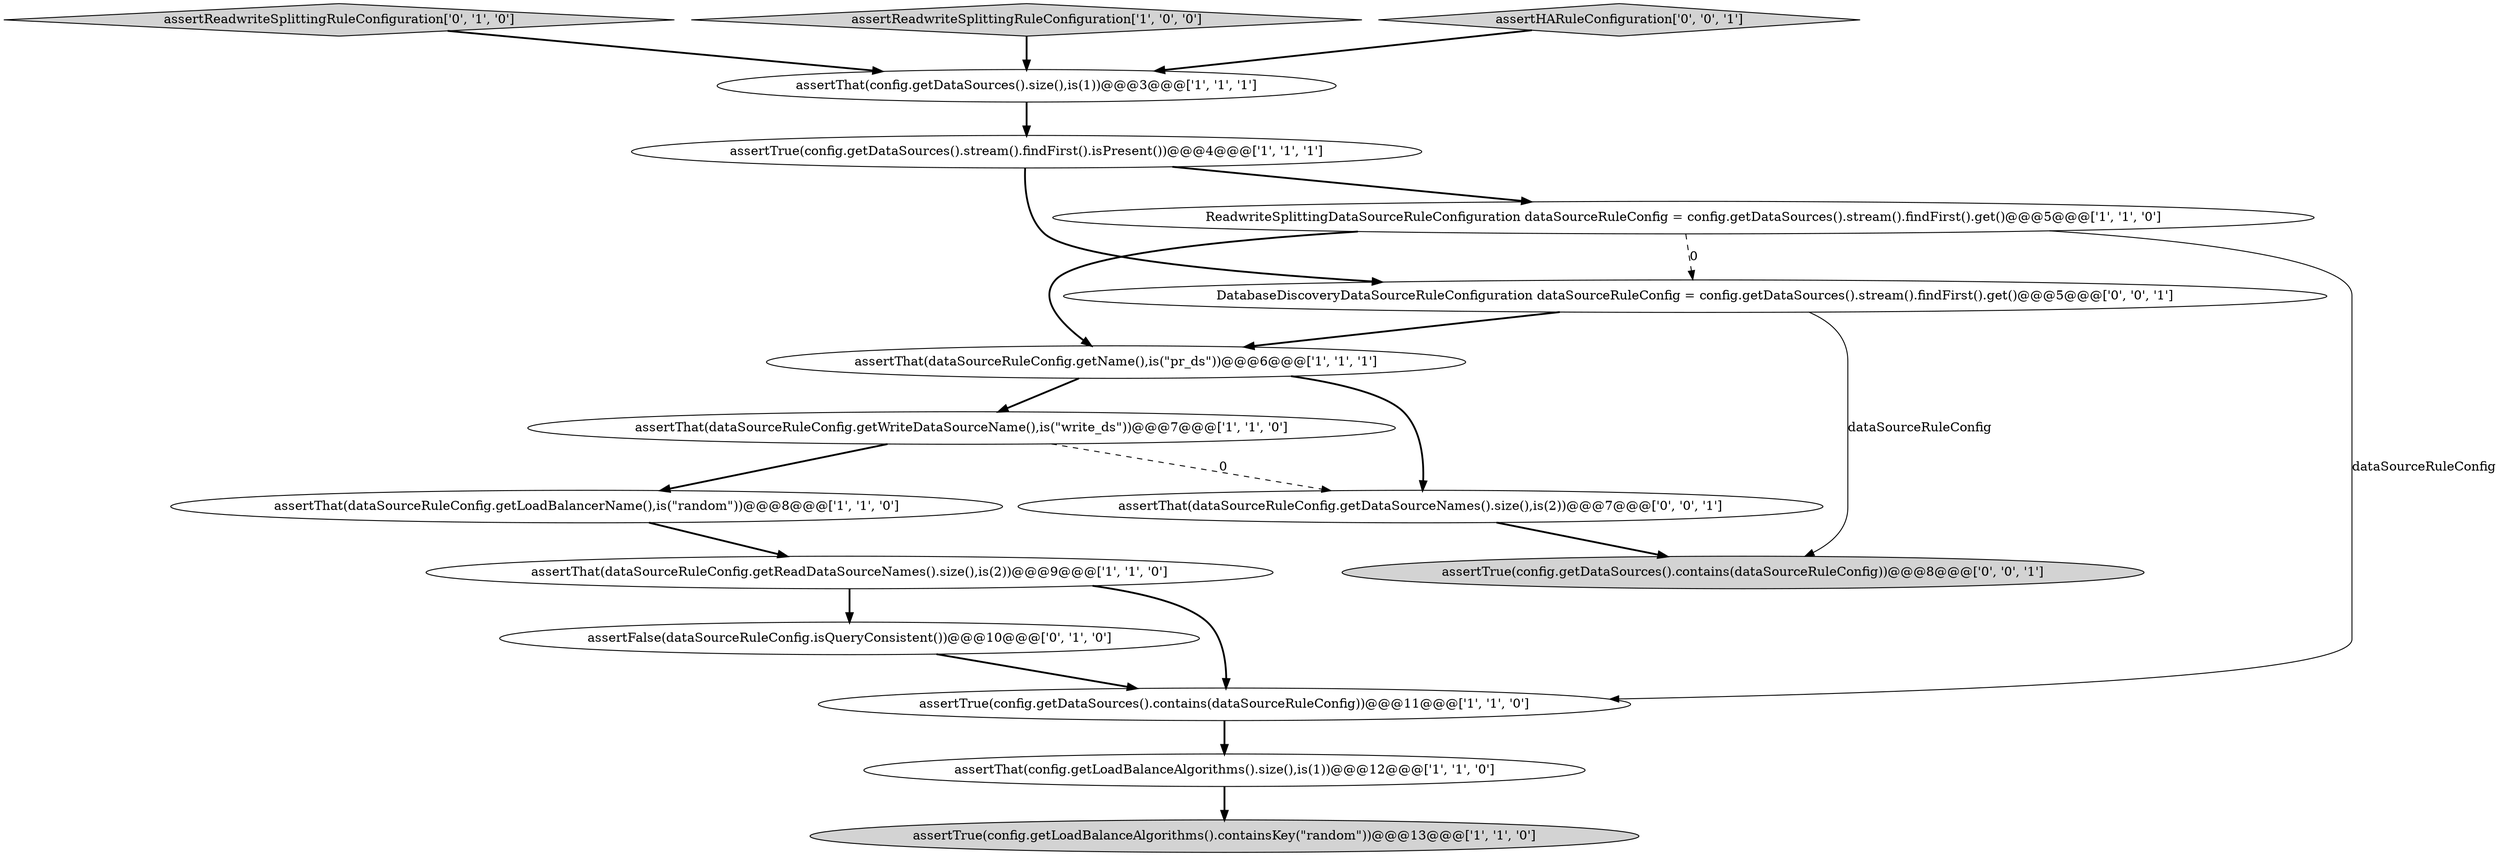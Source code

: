 digraph {
11 [style = filled, label = "assertFalse(dataSourceRuleConfig.isQueryConsistent())@@@10@@@['0', '1', '0']", fillcolor = white, shape = ellipse image = "AAA1AAABBB2BBB"];
3 [style = filled, label = "assertThat(dataSourceRuleConfig.getReadDataSourceNames().size(),is(2))@@@9@@@['1', '1', '0']", fillcolor = white, shape = ellipse image = "AAA0AAABBB1BBB"];
6 [style = filled, label = "assertThat(dataSourceRuleConfig.getLoadBalancerName(),is(\"random\"))@@@8@@@['1', '1', '0']", fillcolor = white, shape = ellipse image = "AAA0AAABBB1BBB"];
12 [style = filled, label = "assertReadwriteSplittingRuleConfiguration['0', '1', '0']", fillcolor = lightgray, shape = diamond image = "AAA0AAABBB2BBB"];
1 [style = filled, label = "assertReadwriteSplittingRuleConfiguration['1', '0', '0']", fillcolor = lightgray, shape = diamond image = "AAA0AAABBB1BBB"];
10 [style = filled, label = "assertTrue(config.getDataSources().contains(dataSourceRuleConfig))@@@11@@@['1', '1', '0']", fillcolor = white, shape = ellipse image = "AAA0AAABBB1BBB"];
16 [style = filled, label = "assertTrue(config.getDataSources().contains(dataSourceRuleConfig))@@@8@@@['0', '0', '1']", fillcolor = lightgray, shape = ellipse image = "AAA0AAABBB3BBB"];
0 [style = filled, label = "assertTrue(config.getDataSources().stream().findFirst().isPresent())@@@4@@@['1', '1', '1']", fillcolor = white, shape = ellipse image = "AAA0AAABBB1BBB"];
4 [style = filled, label = "assertTrue(config.getLoadBalanceAlgorithms().containsKey(\"random\"))@@@13@@@['1', '1', '0']", fillcolor = lightgray, shape = ellipse image = "AAA0AAABBB1BBB"];
5 [style = filled, label = "ReadwriteSplittingDataSourceRuleConfiguration dataSourceRuleConfig = config.getDataSources().stream().findFirst().get()@@@5@@@['1', '1', '0']", fillcolor = white, shape = ellipse image = "AAA0AAABBB1BBB"];
7 [style = filled, label = "assertThat(dataSourceRuleConfig.getWriteDataSourceName(),is(\"write_ds\"))@@@7@@@['1', '1', '0']", fillcolor = white, shape = ellipse image = "AAA0AAABBB1BBB"];
9 [style = filled, label = "assertThat(config.getLoadBalanceAlgorithms().size(),is(1))@@@12@@@['1', '1', '0']", fillcolor = white, shape = ellipse image = "AAA0AAABBB1BBB"];
15 [style = filled, label = "assertThat(dataSourceRuleConfig.getDataSourceNames().size(),is(2))@@@7@@@['0', '0', '1']", fillcolor = white, shape = ellipse image = "AAA0AAABBB3BBB"];
13 [style = filled, label = "DatabaseDiscoveryDataSourceRuleConfiguration dataSourceRuleConfig = config.getDataSources().stream().findFirst().get()@@@5@@@['0', '0', '1']", fillcolor = white, shape = ellipse image = "AAA0AAABBB3BBB"];
8 [style = filled, label = "assertThat(config.getDataSources().size(),is(1))@@@3@@@['1', '1', '1']", fillcolor = white, shape = ellipse image = "AAA0AAABBB1BBB"];
14 [style = filled, label = "assertHARuleConfiguration['0', '0', '1']", fillcolor = lightgray, shape = diamond image = "AAA0AAABBB3BBB"];
2 [style = filled, label = "assertThat(dataSourceRuleConfig.getName(),is(\"pr_ds\"))@@@6@@@['1', '1', '1']", fillcolor = white, shape = ellipse image = "AAA0AAABBB1BBB"];
5->2 [style = bold, label=""];
3->10 [style = bold, label=""];
3->11 [style = bold, label=""];
5->13 [style = dashed, label="0"];
5->10 [style = solid, label="dataSourceRuleConfig"];
7->15 [style = dashed, label="0"];
9->4 [style = bold, label=""];
8->0 [style = bold, label=""];
2->7 [style = bold, label=""];
10->9 [style = bold, label=""];
1->8 [style = bold, label=""];
7->6 [style = bold, label=""];
0->13 [style = bold, label=""];
13->16 [style = solid, label="dataSourceRuleConfig"];
11->10 [style = bold, label=""];
6->3 [style = bold, label=""];
14->8 [style = bold, label=""];
15->16 [style = bold, label=""];
0->5 [style = bold, label=""];
13->2 [style = bold, label=""];
12->8 [style = bold, label=""];
2->15 [style = bold, label=""];
}
